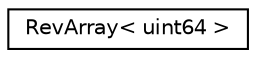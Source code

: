 digraph "Graphical Class Hierarchy"
{
 // LATEX_PDF_SIZE
  edge [fontname="Helvetica",fontsize="10",labelfontname="Helvetica",labelfontsize="10"];
  node [fontname="Helvetica",fontsize="10",shape=record];
  rankdir="LR";
  Node0 [label="RevArray\< uint64 \>",height=0.2,width=0.4,color="black", fillcolor="white", style="filled",URL="$classoperations__research_1_1RevArray.html",tooltip=" "];
}
